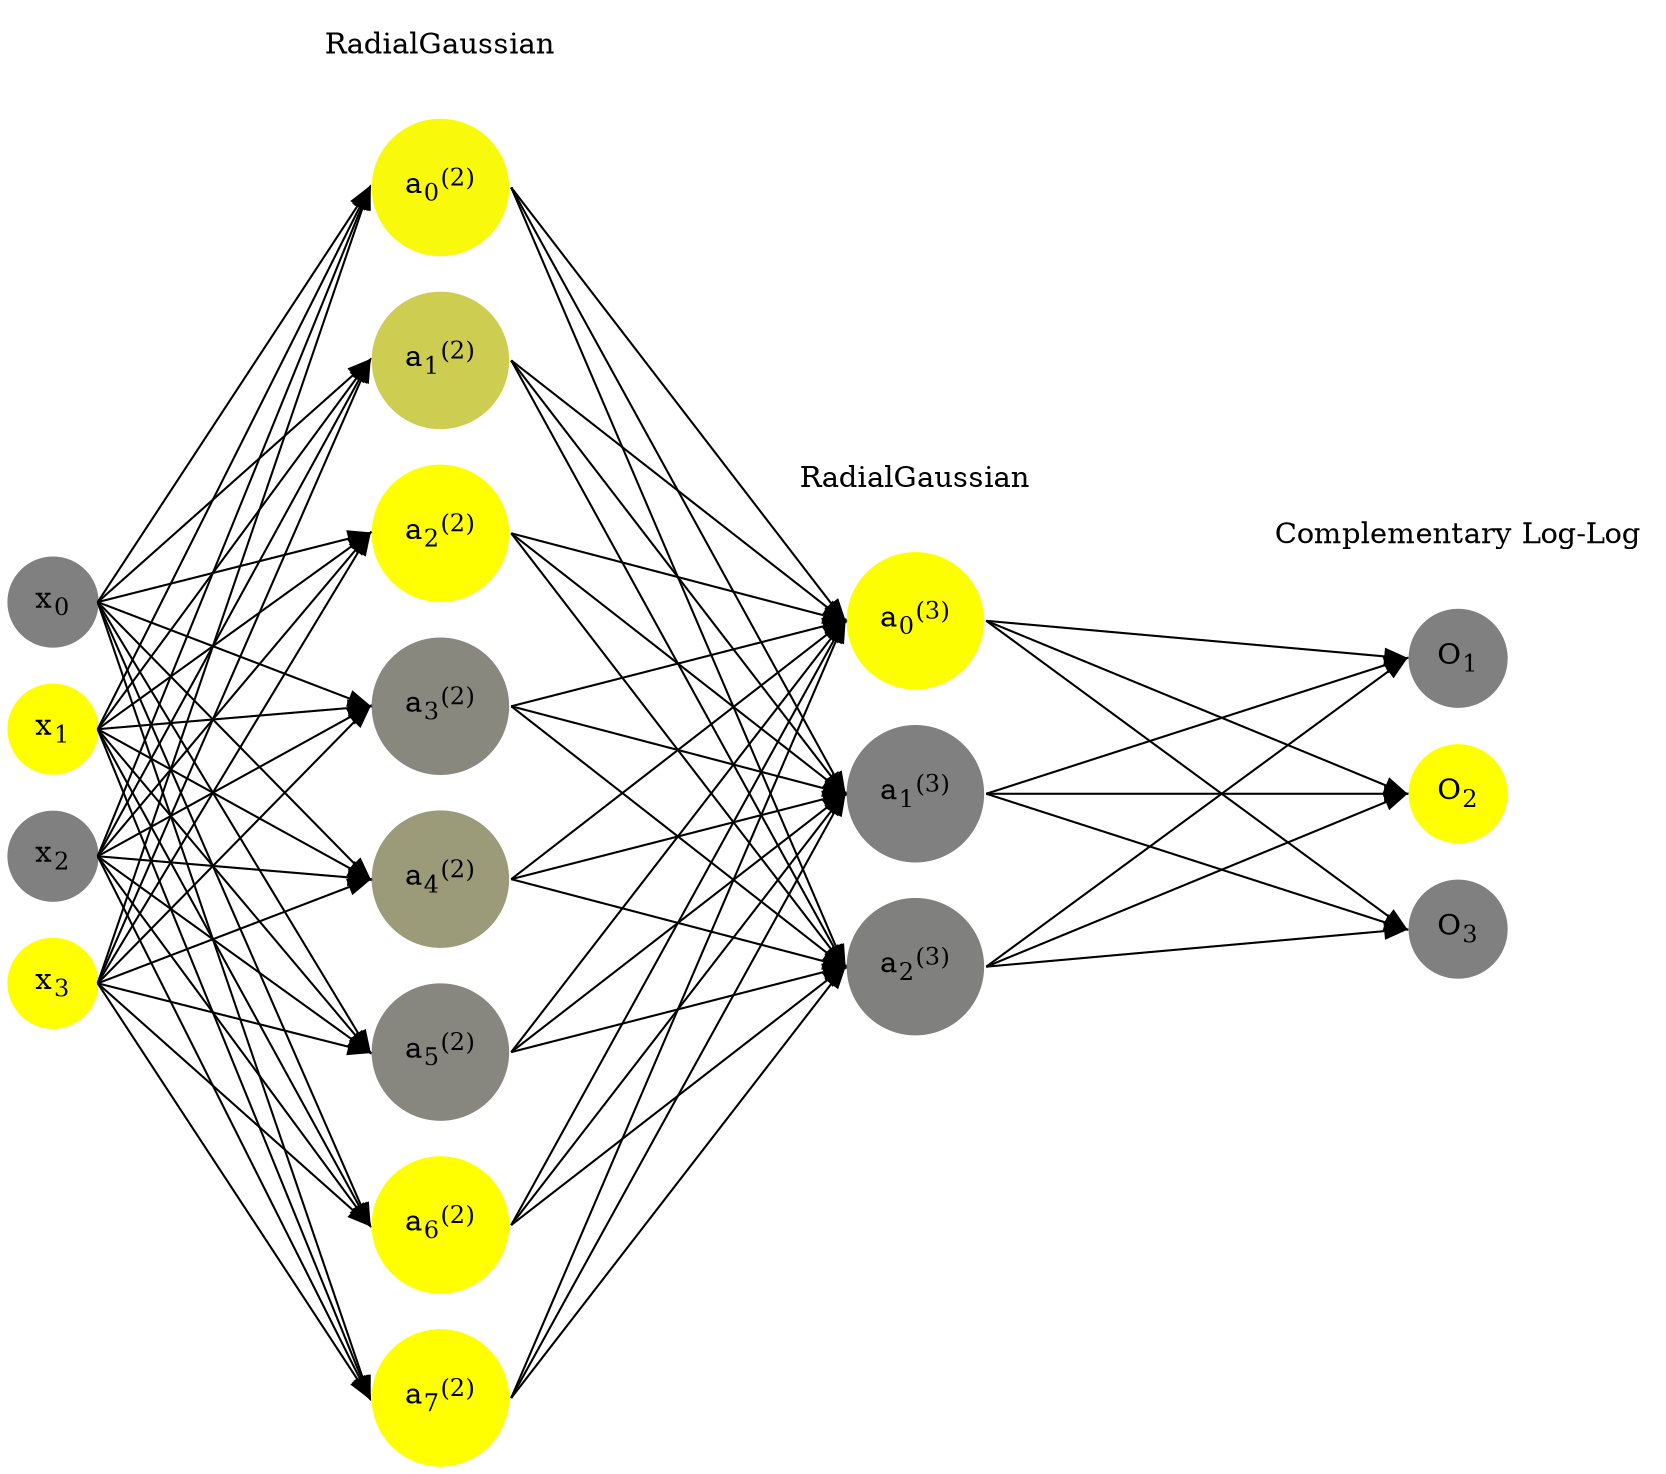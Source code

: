 digraph G {
	rankdir = LR;
	splines=false;
	edge[style=invis];
	ranksep= 1.4;
	{
	node [shape=circle, color="0.1667, 0.0, 0.5", style=filled, fillcolor="0.1667, 0.0, 0.5"];
	x0 [label=<x<sub>0</sub>>];
	}
	{
	node [shape=circle, color="0.1667, 1.0, 1.0", style=filled, fillcolor="0.1667, 1.0, 1.0"];
	x1 [label=<x<sub>1</sub>>];
	}
	{
	node [shape=circle, color="0.1667, 0.0, 0.5", style=filled, fillcolor="0.1667, 0.0, 0.5"];
	x2 [label=<x<sub>2</sub>>];
	}
	{
	node [shape=circle, color="0.1667, 1.0, 1.0", style=filled, fillcolor="0.1667, 1.0, 1.0"];
	x3 [label=<x<sub>3</sub>>];
	}
	{
	node [shape=circle, color="0.1667, 0.952019, 0.976010", style=filled, fillcolor="0.1667, 0.952019, 0.976010"];
	a02 [label=<a<sub>0</sub><sup>(2)</sup>>];
	}
	{
	node [shape=circle, color="0.1667, 0.604966, 0.802483", style=filled, fillcolor="0.1667, 0.604966, 0.802483"];
	a12 [label=<a<sub>1</sub><sup>(2)</sup>>];
	}
	{
	node [shape=circle, color="0.1667, 0.993710, 0.996855", style=filled, fillcolor="0.1667, 0.993710, 0.996855"];
	a22 [label=<a<sub>2</sub><sup>(2)</sup>>];
	}
	{
	node [shape=circle, color="0.1667, 0.069570, 0.534785", style=filled, fillcolor="0.1667, 0.069570, 0.534785"];
	a32 [label=<a<sub>3</sub><sup>(2)</sup>>];
	}
	{
	node [shape=circle, color="0.1667, 0.215952, 0.607976", style=filled, fillcolor="0.1667, 0.215952, 0.607976"];
	a42 [label=<a<sub>4</sub><sup>(2)</sup>>];
	}
	{
	node [shape=circle, color="0.1667, 0.054855, 0.527428", style=filled, fillcolor="0.1667, 0.054855, 0.527428"];
	a52 [label=<a<sub>5</sub><sup>(2)</sup>>];
	}
	{
	node [shape=circle, color="0.1667, 0.999860, 0.999930", style=filled, fillcolor="0.1667, 0.999860, 0.999930"];
	a62 [label=<a<sub>6</sub><sup>(2)</sup>>];
	}
	{
	node [shape=circle, color="0.1667, 0.999833, 0.999916", style=filled, fillcolor="0.1667, 0.999833, 0.999916"];
	a72 [label=<a<sub>7</sub><sup>(2)</sup>>];
	}
	{
	node [shape=circle, color="0.1667, 0.987403, 0.993702", style=filled, fillcolor="0.1667, 0.987403, 0.993702"];
	a03 [label=<a<sub>0</sub><sup>(3)</sup>>];
	}
	{
	node [shape=circle, color="0.1667, 0.000685, 0.500343", style=filled, fillcolor="0.1667, 0.000685, 0.500343"];
	a13 [label=<a<sub>1</sub><sup>(3)</sup>>];
	}
	{
	node [shape=circle, color="0.1667, 0.004586, 0.502293", style=filled, fillcolor="0.1667, 0.004586, 0.502293"];
	a23 [label=<a<sub>2</sub><sup>(3)</sup>>];
	}
	{
	node [shape=circle, color="0.1667, 0.0, 0.5", style=filled, fillcolor="0.1667, 0.0, 0.5"];
	O1 [label=<O<sub>1</sub>>];
	}
	{
	node [shape=circle, color="0.1667, 1.0, 1.0", style=filled, fillcolor="0.1667, 1.0, 1.0"];
	O2 [label=<O<sub>2</sub>>];
	}
	{
	node [shape=circle, color="0.1667, 0.0, 0.5", style=filled, fillcolor="0.1667, 0.0, 0.5"];
	O3 [label=<O<sub>3</sub>>];
	}
	{
	rank=same;
	x0->x1->x2->x3;
	}
	{
	rank=same;
	a02->a12->a22->a32->a42->a52->a62->a72;
	}
	{
	rank=same;
	a03->a13->a23;
	}
	{
	rank=same;
	O1->O2->O3;
	}
	l1 [shape=plaintext,label="RadialGaussian"];
	l1->a02;
	{rank=same; l1;a02};
	l2 [shape=plaintext,label="RadialGaussian"];
	l2->a03;
	{rank=same; l2;a03};
	l3 [shape=plaintext,label="Complementary Log-Log"];
	l3->O1;
	{rank=same; l3;O1};
edge[style=solid, tailport=e, headport=w];
	{x0;x1;x2;x3} -> {a02;a12;a22;a32;a42;a52;a62;a72};
	{a02;a12;a22;a32;a42;a52;a62;a72} -> {a03;a13;a23};
	{a03;a13;a23} -> {O1,O2,O3};
}